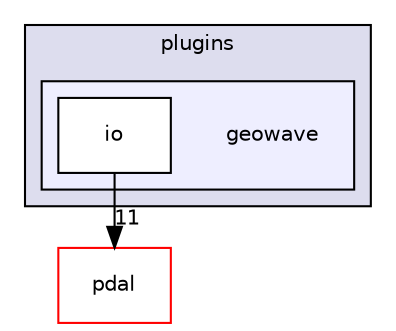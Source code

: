 digraph "pdal/plugins/geowave" {
  compound=true
  node [ fontsize="10", fontname="Helvetica"];
  edge [ labelfontsize="10", labelfontname="Helvetica"];
  subgraph clusterdir_afa3ef11413a136c9ba1f7af288efe0d {
    graph [ bgcolor="#ddddee", pencolor="black", label="plugins" fontname="Helvetica", fontsize="10", URL="dir_afa3ef11413a136c9ba1f7af288efe0d.html"]
  subgraph clusterdir_6d12125a5001a8e9dc2ca085906c9802 {
    graph [ bgcolor="#eeeeff", pencolor="black", label="" URL="dir_6d12125a5001a8e9dc2ca085906c9802.html"];
    dir_6d12125a5001a8e9dc2ca085906c9802 [shape=plaintext label="geowave"];
    dir_ed55ac6bdb246c36052fe1f230370161 [shape=box label="io" color="black" fillcolor="white" style="filled" URL="dir_ed55ac6bdb246c36052fe1f230370161.html"];
  }
  }
  dir_37e2adedb6e706efcbfadb5213756005 [shape=box label="pdal" fillcolor="white" style="filled" color="red" URL="dir_37e2adedb6e706efcbfadb5213756005.html"];
  dir_ed55ac6bdb246c36052fe1f230370161->dir_37e2adedb6e706efcbfadb5213756005 [headlabel="11", labeldistance=1.5 headhref="dir_000059_000050.html"];
}
